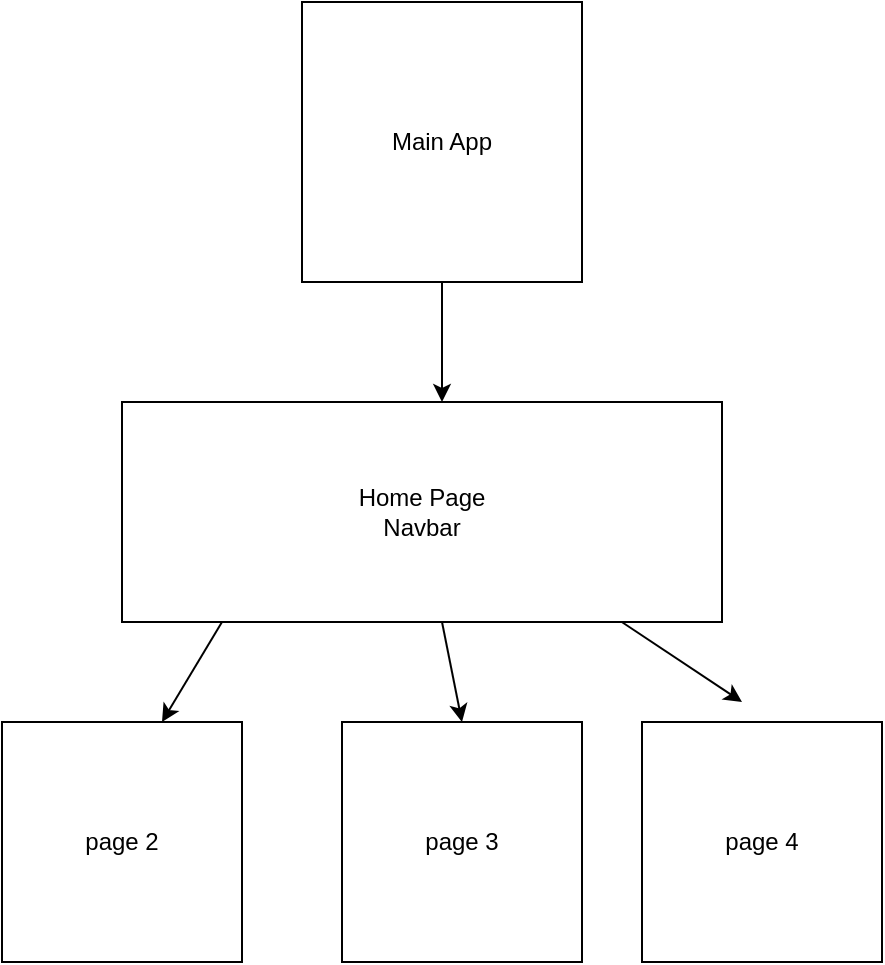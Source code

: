 <mxfile version="14.5.4" type="github">
  <diagram id="wM0BDwp3WKxrjNWhPOz6" name="Page-1">
    <mxGraphModel dx="1422" dy="762" grid="1" gridSize="10" guides="1" tooltips="1" connect="1" arrows="1" fold="1" page="1" pageScale="1" pageWidth="827" pageHeight="1169" math="0" shadow="0">
      <root>
        <mxCell id="0" />
        <mxCell id="1" parent="0" />
        <mxCell id="PQK6EZCzibTAQETBk0T2-1" value="Home Page&lt;br&gt;Navbar" style="rounded=0;whiteSpace=wrap;html=1;" vertex="1" parent="1">
          <mxGeometry x="160" y="320" width="300" height="110" as="geometry" />
        </mxCell>
        <mxCell id="PQK6EZCzibTAQETBk0T2-2" value="Main App" style="whiteSpace=wrap;html=1;aspect=fixed;" vertex="1" parent="1">
          <mxGeometry x="250" y="120" width="140" height="140" as="geometry" />
        </mxCell>
        <mxCell id="PQK6EZCzibTAQETBk0T2-5" value="page 2" style="whiteSpace=wrap;html=1;aspect=fixed;" vertex="1" parent="1">
          <mxGeometry x="100" y="480" width="120" height="120" as="geometry" />
        </mxCell>
        <mxCell id="PQK6EZCzibTAQETBk0T2-6" value="page 3" style="whiteSpace=wrap;html=1;aspect=fixed;" vertex="1" parent="1">
          <mxGeometry x="270" y="480" width="120" height="120" as="geometry" />
        </mxCell>
        <mxCell id="PQK6EZCzibTAQETBk0T2-7" value="" style="endArrow=classic;html=1;entryX=0.5;entryY=0;entryDx=0;entryDy=0;" edge="1" parent="1" target="PQK6EZCzibTAQETBk0T2-6">
          <mxGeometry width="50" height="50" relative="1" as="geometry">
            <mxPoint x="320" y="430" as="sourcePoint" />
            <mxPoint x="330" y="470" as="targetPoint" />
          </mxGeometry>
        </mxCell>
        <mxCell id="PQK6EZCzibTAQETBk0T2-8" value="" style="endArrow=classic;html=1;" edge="1" parent="1">
          <mxGeometry width="50" height="50" relative="1" as="geometry">
            <mxPoint x="320" y="260" as="sourcePoint" />
            <mxPoint x="320" y="320" as="targetPoint" />
          </mxGeometry>
        </mxCell>
        <mxCell id="PQK6EZCzibTAQETBk0T2-10" value="" style="endArrow=classic;html=1;" edge="1" parent="1">
          <mxGeometry width="50" height="50" relative="1" as="geometry">
            <mxPoint x="210" y="430" as="sourcePoint" />
            <mxPoint x="180" y="480" as="targetPoint" />
          </mxGeometry>
        </mxCell>
        <mxCell id="PQK6EZCzibTAQETBk0T2-11" value="page 4" style="whiteSpace=wrap;html=1;aspect=fixed;" vertex="1" parent="1">
          <mxGeometry x="420" y="480" width="120" height="120" as="geometry" />
        </mxCell>
        <mxCell id="PQK6EZCzibTAQETBk0T2-12" value="" style="endArrow=classic;html=1;exitX=0.833;exitY=1;exitDx=0;exitDy=0;exitPerimeter=0;" edge="1" parent="1" source="PQK6EZCzibTAQETBk0T2-1">
          <mxGeometry width="50" height="50" relative="1" as="geometry">
            <mxPoint x="410" y="440" as="sourcePoint" />
            <mxPoint x="470" y="470" as="targetPoint" />
            <Array as="points" />
          </mxGeometry>
        </mxCell>
      </root>
    </mxGraphModel>
  </diagram>
</mxfile>
